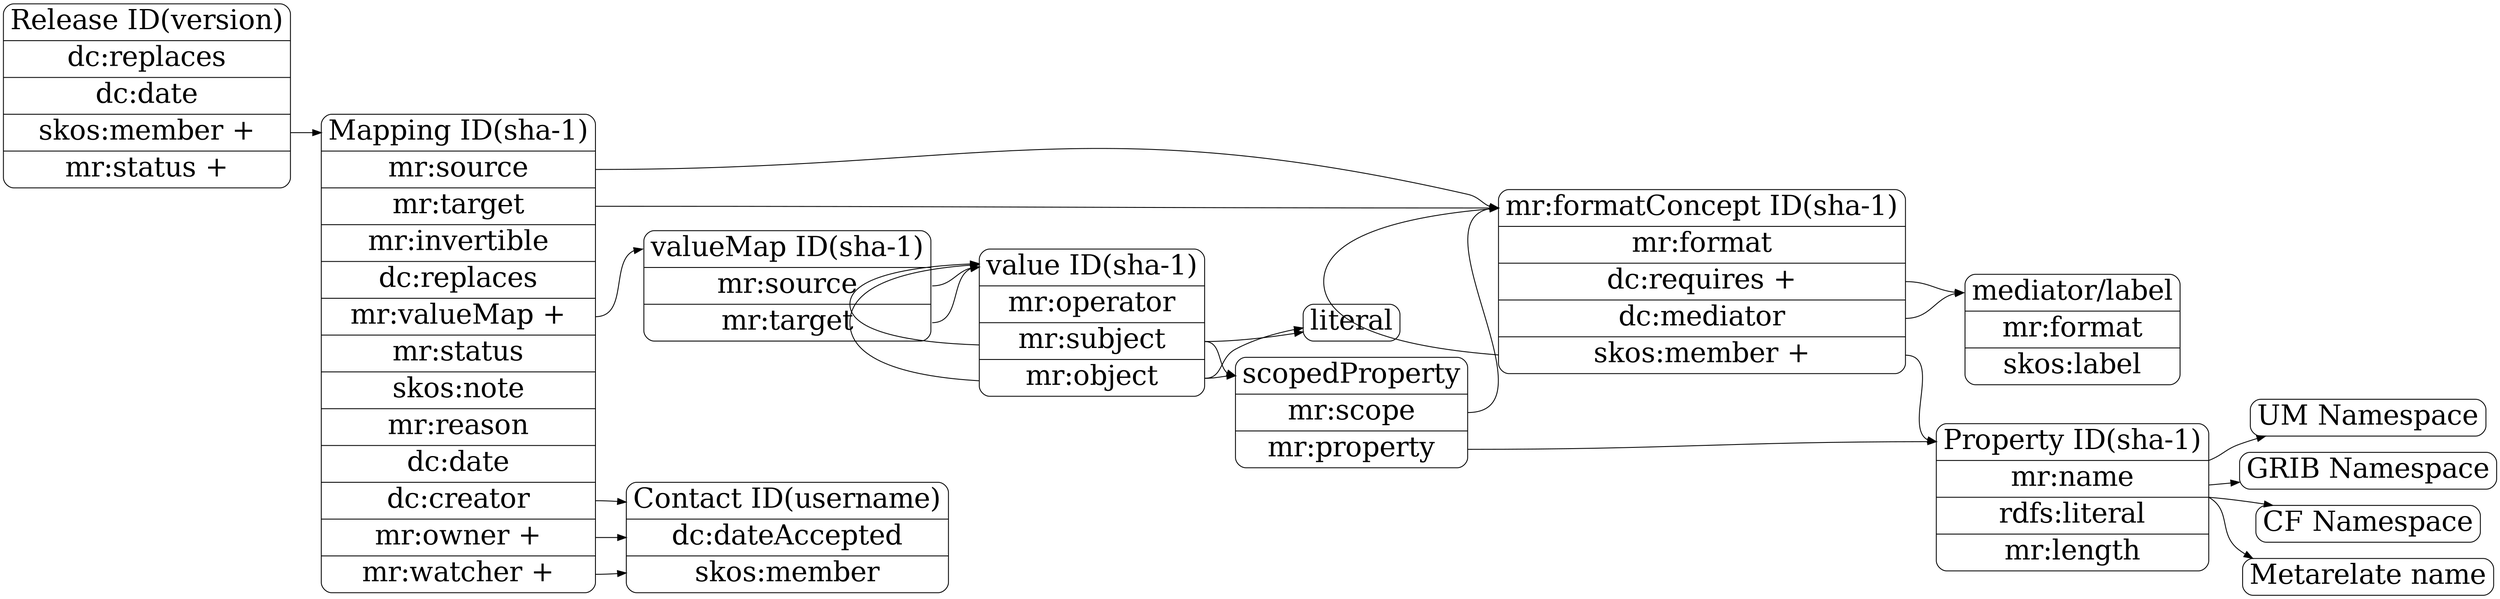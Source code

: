 digraph records {

## basic setup 

   	rankdir = LR;
        node [
        fontsize = 32,
        shape = Mrecord
        ];

        edge [
        fontsize = 24
        ];

## class definitions

   	property [
	label = "<title> Property ID(sha-1) |<prop> mr:name | rdfs:literal| mr:length"
	];

   	formatconcept [
	label = "<title> mr:formatConcept ID(sha-1) |<format> mr:format |<req> dc:requires +|<med> dc:mediator|<component> skos:member +"
	];

        mediator [
	label = "<title> mediator/label |<format> mr:format|<label> skos:label  "
	];

	valuemap [
	label = "<title> valueMap ID(sha-1) |<source> mr:source |<target> mr:target" 
	];

	getattr [
	label = "<title> scopedProperty | <scope> mr:scope |<val> mr:property"
	];

	literal [
	label = "<title> literal"
	];

	value [
	label = "<title> value ID(sha-1) |<o> mr:operator |<sub> mr:subject |<ob> mr:object"
	];

	mapping [
	label = "<title> Mapping ID(sha-1) |<source> mr:source |<target> mr:target |mr:invertible | dc:replaces  |<valmap> mr:valueMap +|mr:status |skos:note |mr:reason |dc:date |<c> dc:creator |<o> mr:owner + |<w> mr:watcher +"
	];


	release [
	label = "<title> Release ID(version)|dc:replaces|dc:date|<con>skos:member + |mr:status +"
	];

	contact [
	label = "<title> Contact ID(username) | dc:dateAccepted | skos:member"
	];

	um [
	label = "UM Namespace"
	];

	grib [
	label = "GRIB Namespace"
	];

	cf [
	label = "CF Namespace"
	];

	mrnamed [
	label = "Metarelate name"
	];

## relations


	release:con -> mapping:title
	
	mapping:source -> formatconcept:title

	mapping:target -> formatconcept:title

	formatconcept:component -> formatconcept:title

	formatconcept:component -> property:title

	formatconcept:med -> mediator:title
	formatconcept:req -> mediator:title

	mapping:valmap -> valuemap:title

	valuemap:source -> value:title
	valuemap:target -> value:title

	getattr:val -> property:title
	getattr:scope -> formatconcept:title

	property:name -> um
	property:name -> grib
	property:name -> cf
	property:name -> mrnamed

	mapping:c -> contact
	mapping:o -> contact
	mapping:w -> contact

	value:sub -> value:title
	value:ob -> value:title

	value:sub -> getattr:title
	value:ob -> getattr:title

	value:sub -> literal:title
	value:ob -> literal:title


}